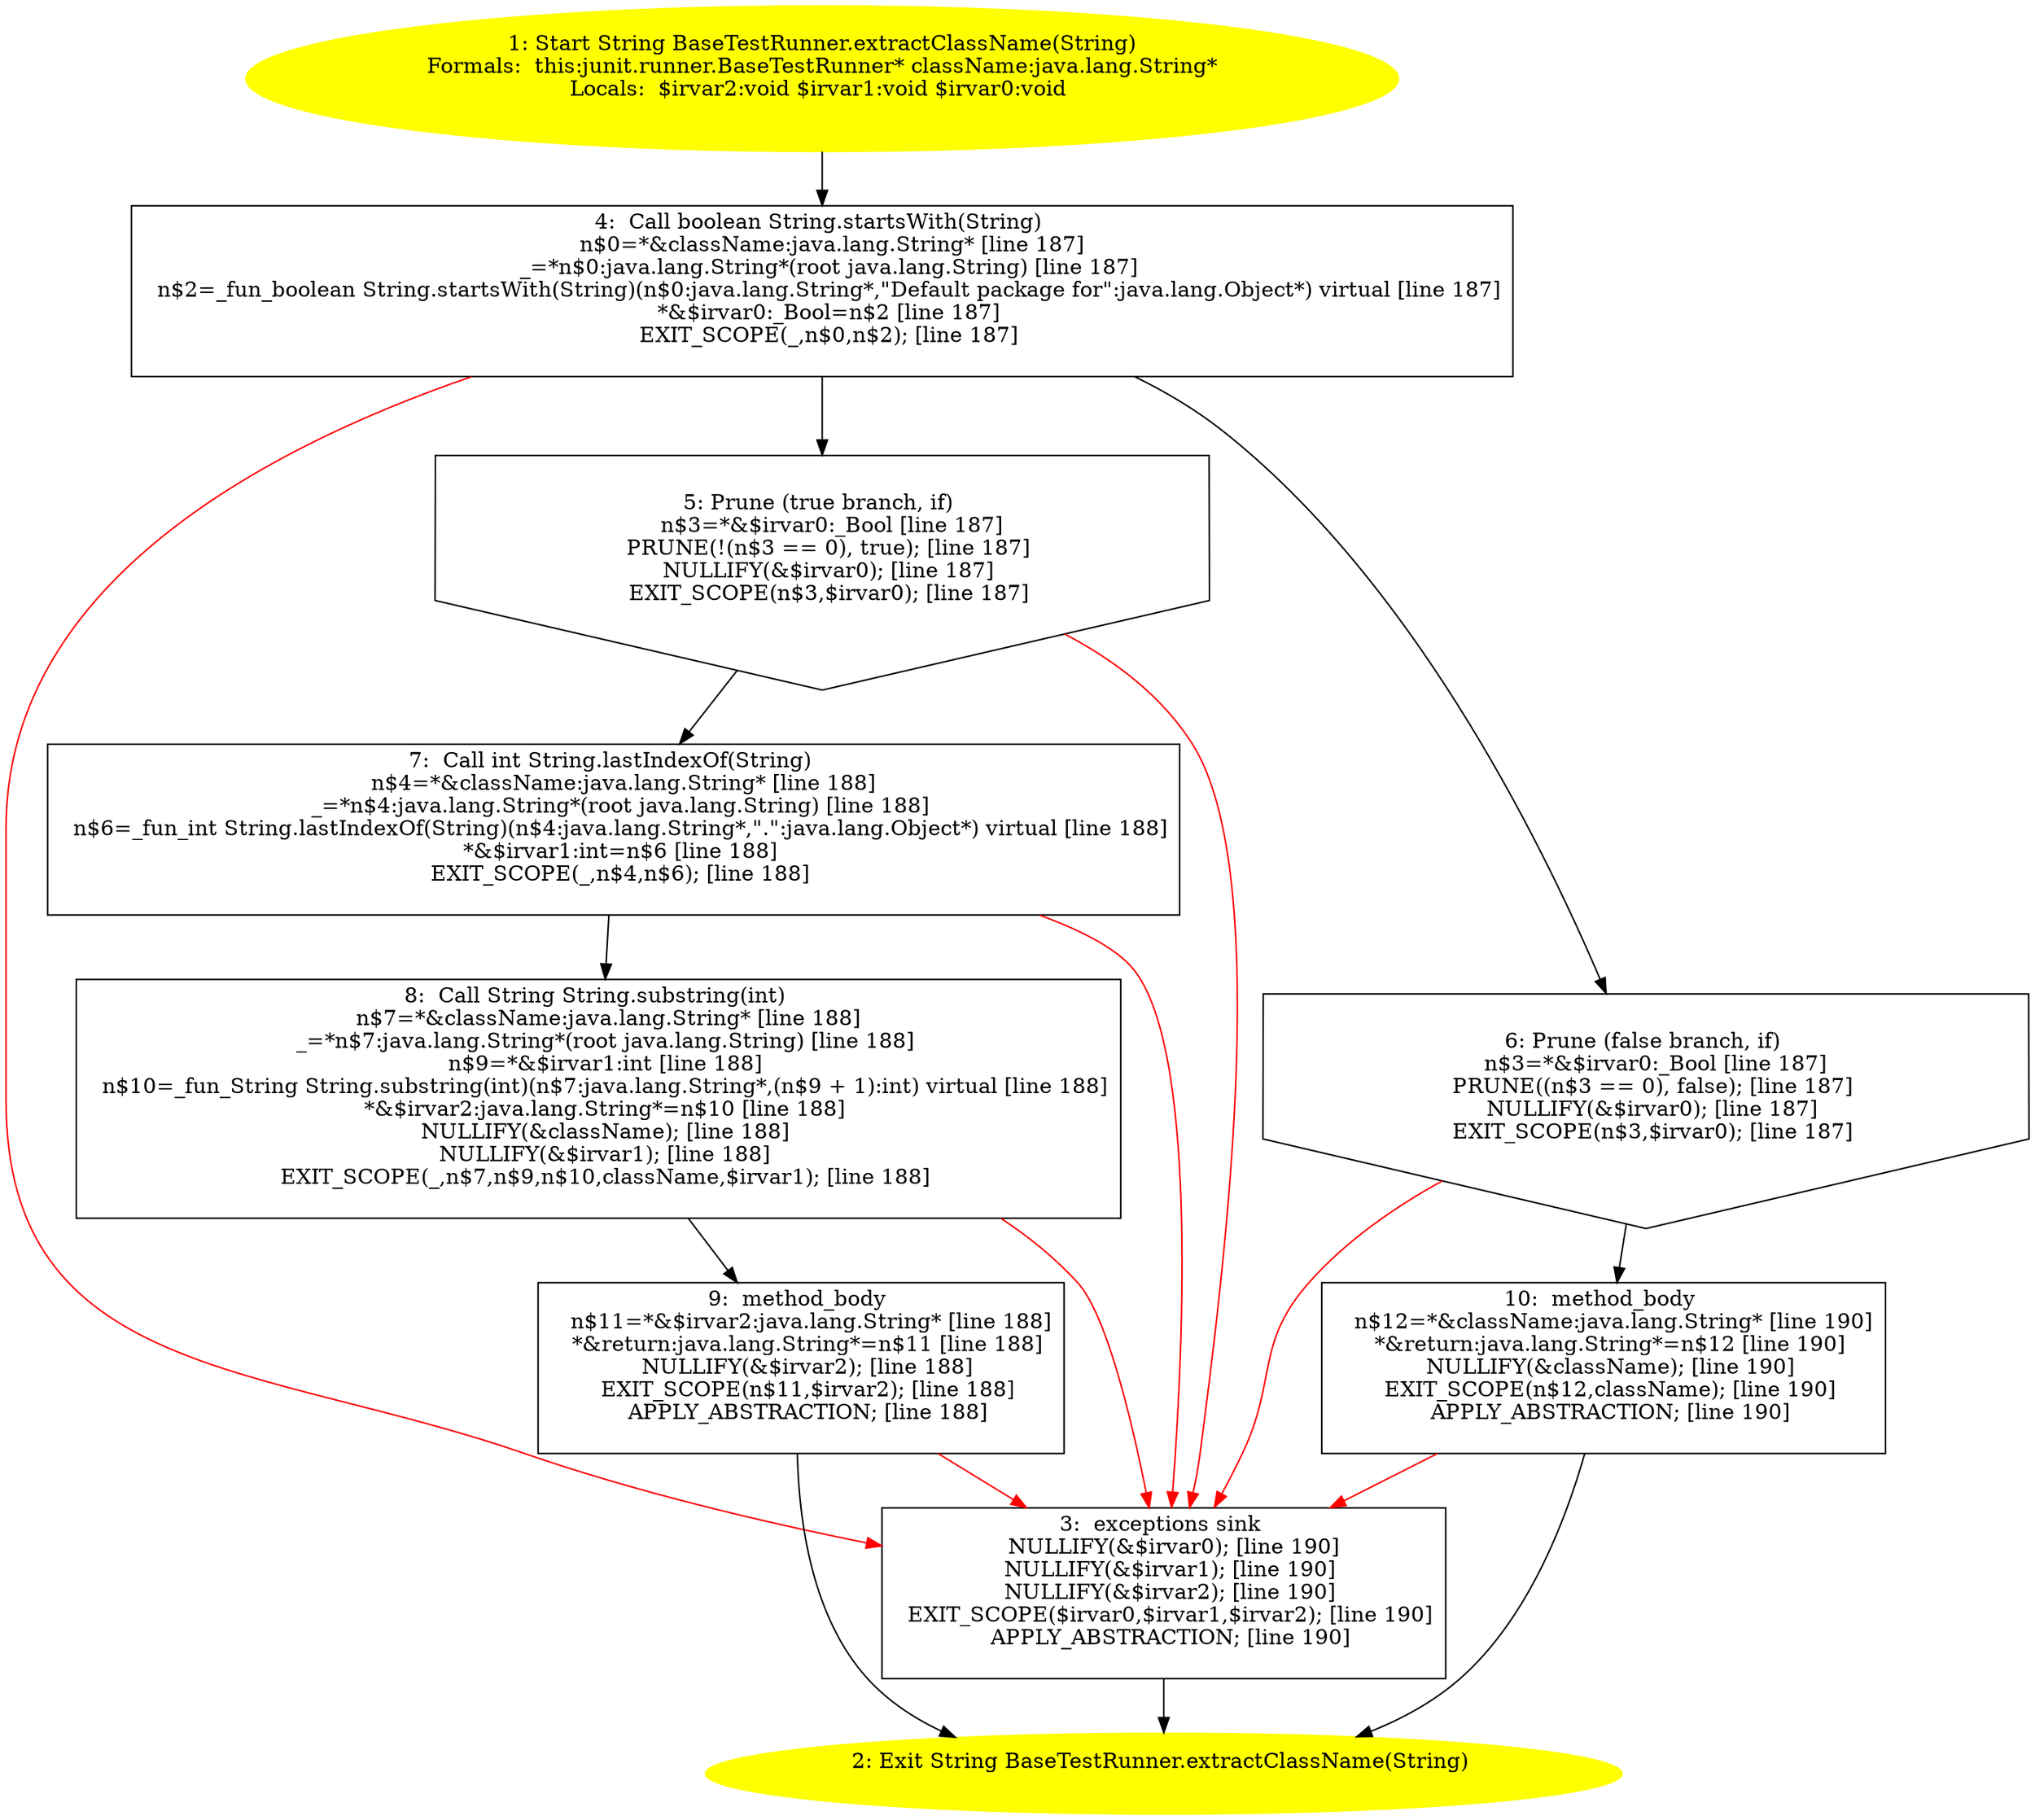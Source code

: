/* @generated */
digraph cfg {
"junit.runner.BaseTestRunner.extractClassName(java.lang.String):java.lang.String.9c1a8485e766ba341f077f1c80458bc0_1" [label="1: Start String BaseTestRunner.extractClassName(String)\nFormals:  this:junit.runner.BaseTestRunner* className:java.lang.String*\nLocals:  $irvar2:void $irvar1:void $irvar0:void \n  " color=yellow style=filled]
	

	 "junit.runner.BaseTestRunner.extractClassName(java.lang.String):java.lang.String.9c1a8485e766ba341f077f1c80458bc0_1" -> "junit.runner.BaseTestRunner.extractClassName(java.lang.String):java.lang.String.9c1a8485e766ba341f077f1c80458bc0_4" ;
"junit.runner.BaseTestRunner.extractClassName(java.lang.String):java.lang.String.9c1a8485e766ba341f077f1c80458bc0_2" [label="2: Exit String BaseTestRunner.extractClassName(String) \n  " color=yellow style=filled]
	

"junit.runner.BaseTestRunner.extractClassName(java.lang.String):java.lang.String.9c1a8485e766ba341f077f1c80458bc0_3" [label="3:  exceptions sink \n   NULLIFY(&$irvar0); [line 190]\n  NULLIFY(&$irvar1); [line 190]\n  NULLIFY(&$irvar2); [line 190]\n  EXIT_SCOPE($irvar0,$irvar1,$irvar2); [line 190]\n  APPLY_ABSTRACTION; [line 190]\n " shape="box"]
	

	 "junit.runner.BaseTestRunner.extractClassName(java.lang.String):java.lang.String.9c1a8485e766ba341f077f1c80458bc0_3" -> "junit.runner.BaseTestRunner.extractClassName(java.lang.String):java.lang.String.9c1a8485e766ba341f077f1c80458bc0_2" ;
"junit.runner.BaseTestRunner.extractClassName(java.lang.String):java.lang.String.9c1a8485e766ba341f077f1c80458bc0_4" [label="4:  Call boolean String.startsWith(String) \n   n$0=*&className:java.lang.String* [line 187]\n  _=*n$0:java.lang.String*(root java.lang.String) [line 187]\n  n$2=_fun_boolean String.startsWith(String)(n$0:java.lang.String*,\"Default package for\":java.lang.Object*) virtual [line 187]\n  *&$irvar0:_Bool=n$2 [line 187]\n  EXIT_SCOPE(_,n$0,n$2); [line 187]\n " shape="box"]
	

	 "junit.runner.BaseTestRunner.extractClassName(java.lang.String):java.lang.String.9c1a8485e766ba341f077f1c80458bc0_4" -> "junit.runner.BaseTestRunner.extractClassName(java.lang.String):java.lang.String.9c1a8485e766ba341f077f1c80458bc0_5" ;
	 "junit.runner.BaseTestRunner.extractClassName(java.lang.String):java.lang.String.9c1a8485e766ba341f077f1c80458bc0_4" -> "junit.runner.BaseTestRunner.extractClassName(java.lang.String):java.lang.String.9c1a8485e766ba341f077f1c80458bc0_6" ;
	 "junit.runner.BaseTestRunner.extractClassName(java.lang.String):java.lang.String.9c1a8485e766ba341f077f1c80458bc0_4" -> "junit.runner.BaseTestRunner.extractClassName(java.lang.String):java.lang.String.9c1a8485e766ba341f077f1c80458bc0_3" [color="red" ];
"junit.runner.BaseTestRunner.extractClassName(java.lang.String):java.lang.String.9c1a8485e766ba341f077f1c80458bc0_5" [label="5: Prune (true branch, if) \n   n$3=*&$irvar0:_Bool [line 187]\n  PRUNE(!(n$3 == 0), true); [line 187]\n  NULLIFY(&$irvar0); [line 187]\n  EXIT_SCOPE(n$3,$irvar0); [line 187]\n " shape="invhouse"]
	

	 "junit.runner.BaseTestRunner.extractClassName(java.lang.String):java.lang.String.9c1a8485e766ba341f077f1c80458bc0_5" -> "junit.runner.BaseTestRunner.extractClassName(java.lang.String):java.lang.String.9c1a8485e766ba341f077f1c80458bc0_7" ;
	 "junit.runner.BaseTestRunner.extractClassName(java.lang.String):java.lang.String.9c1a8485e766ba341f077f1c80458bc0_5" -> "junit.runner.BaseTestRunner.extractClassName(java.lang.String):java.lang.String.9c1a8485e766ba341f077f1c80458bc0_3" [color="red" ];
"junit.runner.BaseTestRunner.extractClassName(java.lang.String):java.lang.String.9c1a8485e766ba341f077f1c80458bc0_6" [label="6: Prune (false branch, if) \n   n$3=*&$irvar0:_Bool [line 187]\n  PRUNE((n$3 == 0), false); [line 187]\n  NULLIFY(&$irvar0); [line 187]\n  EXIT_SCOPE(n$3,$irvar0); [line 187]\n " shape="invhouse"]
	

	 "junit.runner.BaseTestRunner.extractClassName(java.lang.String):java.lang.String.9c1a8485e766ba341f077f1c80458bc0_6" -> "junit.runner.BaseTestRunner.extractClassName(java.lang.String):java.lang.String.9c1a8485e766ba341f077f1c80458bc0_10" ;
	 "junit.runner.BaseTestRunner.extractClassName(java.lang.String):java.lang.String.9c1a8485e766ba341f077f1c80458bc0_6" -> "junit.runner.BaseTestRunner.extractClassName(java.lang.String):java.lang.String.9c1a8485e766ba341f077f1c80458bc0_3" [color="red" ];
"junit.runner.BaseTestRunner.extractClassName(java.lang.String):java.lang.String.9c1a8485e766ba341f077f1c80458bc0_7" [label="7:  Call int String.lastIndexOf(String) \n   n$4=*&className:java.lang.String* [line 188]\n  _=*n$4:java.lang.String*(root java.lang.String) [line 188]\n  n$6=_fun_int String.lastIndexOf(String)(n$4:java.lang.String*,\".\":java.lang.Object*) virtual [line 188]\n  *&$irvar1:int=n$6 [line 188]\n  EXIT_SCOPE(_,n$4,n$6); [line 188]\n " shape="box"]
	

	 "junit.runner.BaseTestRunner.extractClassName(java.lang.String):java.lang.String.9c1a8485e766ba341f077f1c80458bc0_7" -> "junit.runner.BaseTestRunner.extractClassName(java.lang.String):java.lang.String.9c1a8485e766ba341f077f1c80458bc0_8" ;
	 "junit.runner.BaseTestRunner.extractClassName(java.lang.String):java.lang.String.9c1a8485e766ba341f077f1c80458bc0_7" -> "junit.runner.BaseTestRunner.extractClassName(java.lang.String):java.lang.String.9c1a8485e766ba341f077f1c80458bc0_3" [color="red" ];
"junit.runner.BaseTestRunner.extractClassName(java.lang.String):java.lang.String.9c1a8485e766ba341f077f1c80458bc0_8" [label="8:  Call String String.substring(int) \n   n$7=*&className:java.lang.String* [line 188]\n  _=*n$7:java.lang.String*(root java.lang.String) [line 188]\n  n$9=*&$irvar1:int [line 188]\n  n$10=_fun_String String.substring(int)(n$7:java.lang.String*,(n$9 + 1):int) virtual [line 188]\n  *&$irvar2:java.lang.String*=n$10 [line 188]\n  NULLIFY(&className); [line 188]\n  NULLIFY(&$irvar1); [line 188]\n  EXIT_SCOPE(_,n$7,n$9,n$10,className,$irvar1); [line 188]\n " shape="box"]
	

	 "junit.runner.BaseTestRunner.extractClassName(java.lang.String):java.lang.String.9c1a8485e766ba341f077f1c80458bc0_8" -> "junit.runner.BaseTestRunner.extractClassName(java.lang.String):java.lang.String.9c1a8485e766ba341f077f1c80458bc0_9" ;
	 "junit.runner.BaseTestRunner.extractClassName(java.lang.String):java.lang.String.9c1a8485e766ba341f077f1c80458bc0_8" -> "junit.runner.BaseTestRunner.extractClassName(java.lang.String):java.lang.String.9c1a8485e766ba341f077f1c80458bc0_3" [color="red" ];
"junit.runner.BaseTestRunner.extractClassName(java.lang.String):java.lang.String.9c1a8485e766ba341f077f1c80458bc0_9" [label="9:  method_body \n   n$11=*&$irvar2:java.lang.String* [line 188]\n  *&return:java.lang.String*=n$11 [line 188]\n  NULLIFY(&$irvar2); [line 188]\n  EXIT_SCOPE(n$11,$irvar2); [line 188]\n  APPLY_ABSTRACTION; [line 188]\n " shape="box"]
	

	 "junit.runner.BaseTestRunner.extractClassName(java.lang.String):java.lang.String.9c1a8485e766ba341f077f1c80458bc0_9" -> "junit.runner.BaseTestRunner.extractClassName(java.lang.String):java.lang.String.9c1a8485e766ba341f077f1c80458bc0_2" ;
	 "junit.runner.BaseTestRunner.extractClassName(java.lang.String):java.lang.String.9c1a8485e766ba341f077f1c80458bc0_9" -> "junit.runner.BaseTestRunner.extractClassName(java.lang.String):java.lang.String.9c1a8485e766ba341f077f1c80458bc0_3" [color="red" ];
"junit.runner.BaseTestRunner.extractClassName(java.lang.String):java.lang.String.9c1a8485e766ba341f077f1c80458bc0_10" [label="10:  method_body \n   n$12=*&className:java.lang.String* [line 190]\n  *&return:java.lang.String*=n$12 [line 190]\n  NULLIFY(&className); [line 190]\n  EXIT_SCOPE(n$12,className); [line 190]\n  APPLY_ABSTRACTION; [line 190]\n " shape="box"]
	

	 "junit.runner.BaseTestRunner.extractClassName(java.lang.String):java.lang.String.9c1a8485e766ba341f077f1c80458bc0_10" -> "junit.runner.BaseTestRunner.extractClassName(java.lang.String):java.lang.String.9c1a8485e766ba341f077f1c80458bc0_2" ;
	 "junit.runner.BaseTestRunner.extractClassName(java.lang.String):java.lang.String.9c1a8485e766ba341f077f1c80458bc0_10" -> "junit.runner.BaseTestRunner.extractClassName(java.lang.String):java.lang.String.9c1a8485e766ba341f077f1c80458bc0_3" [color="red" ];
}

